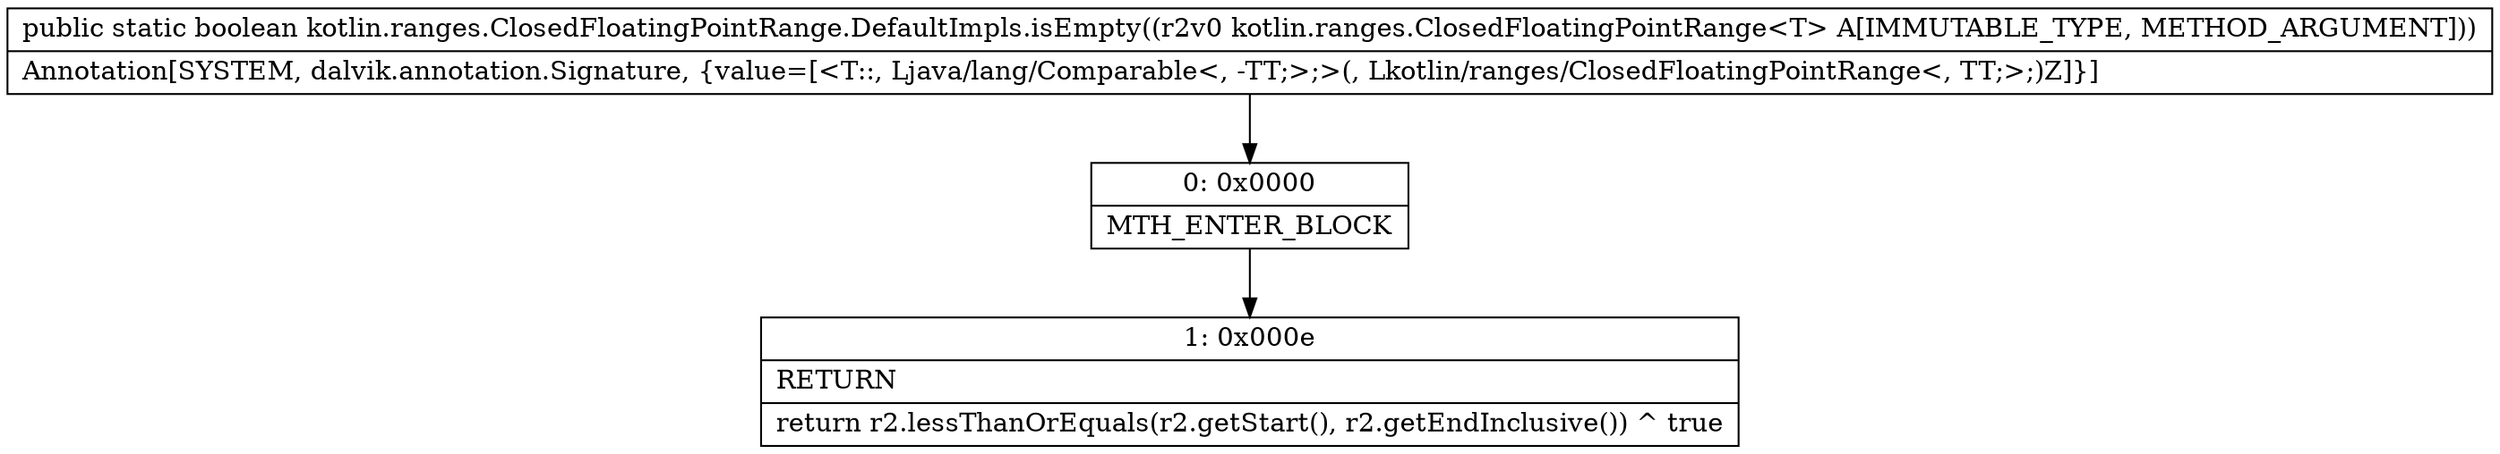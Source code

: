 digraph "CFG forkotlin.ranges.ClosedFloatingPointRange.DefaultImpls.isEmpty(Lkotlin\/ranges\/ClosedFloatingPointRange;)Z" {
Node_0 [shape=record,label="{0\:\ 0x0000|MTH_ENTER_BLOCK\l}"];
Node_1 [shape=record,label="{1\:\ 0x000e|RETURN\l|return r2.lessThanOrEquals(r2.getStart(), r2.getEndInclusive()) ^ true\l}"];
MethodNode[shape=record,label="{public static boolean kotlin.ranges.ClosedFloatingPointRange.DefaultImpls.isEmpty((r2v0 kotlin.ranges.ClosedFloatingPointRange\<T\> A[IMMUTABLE_TYPE, METHOD_ARGUMENT]))  | Annotation[SYSTEM, dalvik.annotation.Signature, \{value=[\<T::, Ljava\/lang\/Comparable\<, \-TT;\>;\>(, Lkotlin\/ranges\/ClosedFloatingPointRange\<, TT;\>;)Z]\}]\l}"];
MethodNode -> Node_0;
Node_0 -> Node_1;
}

